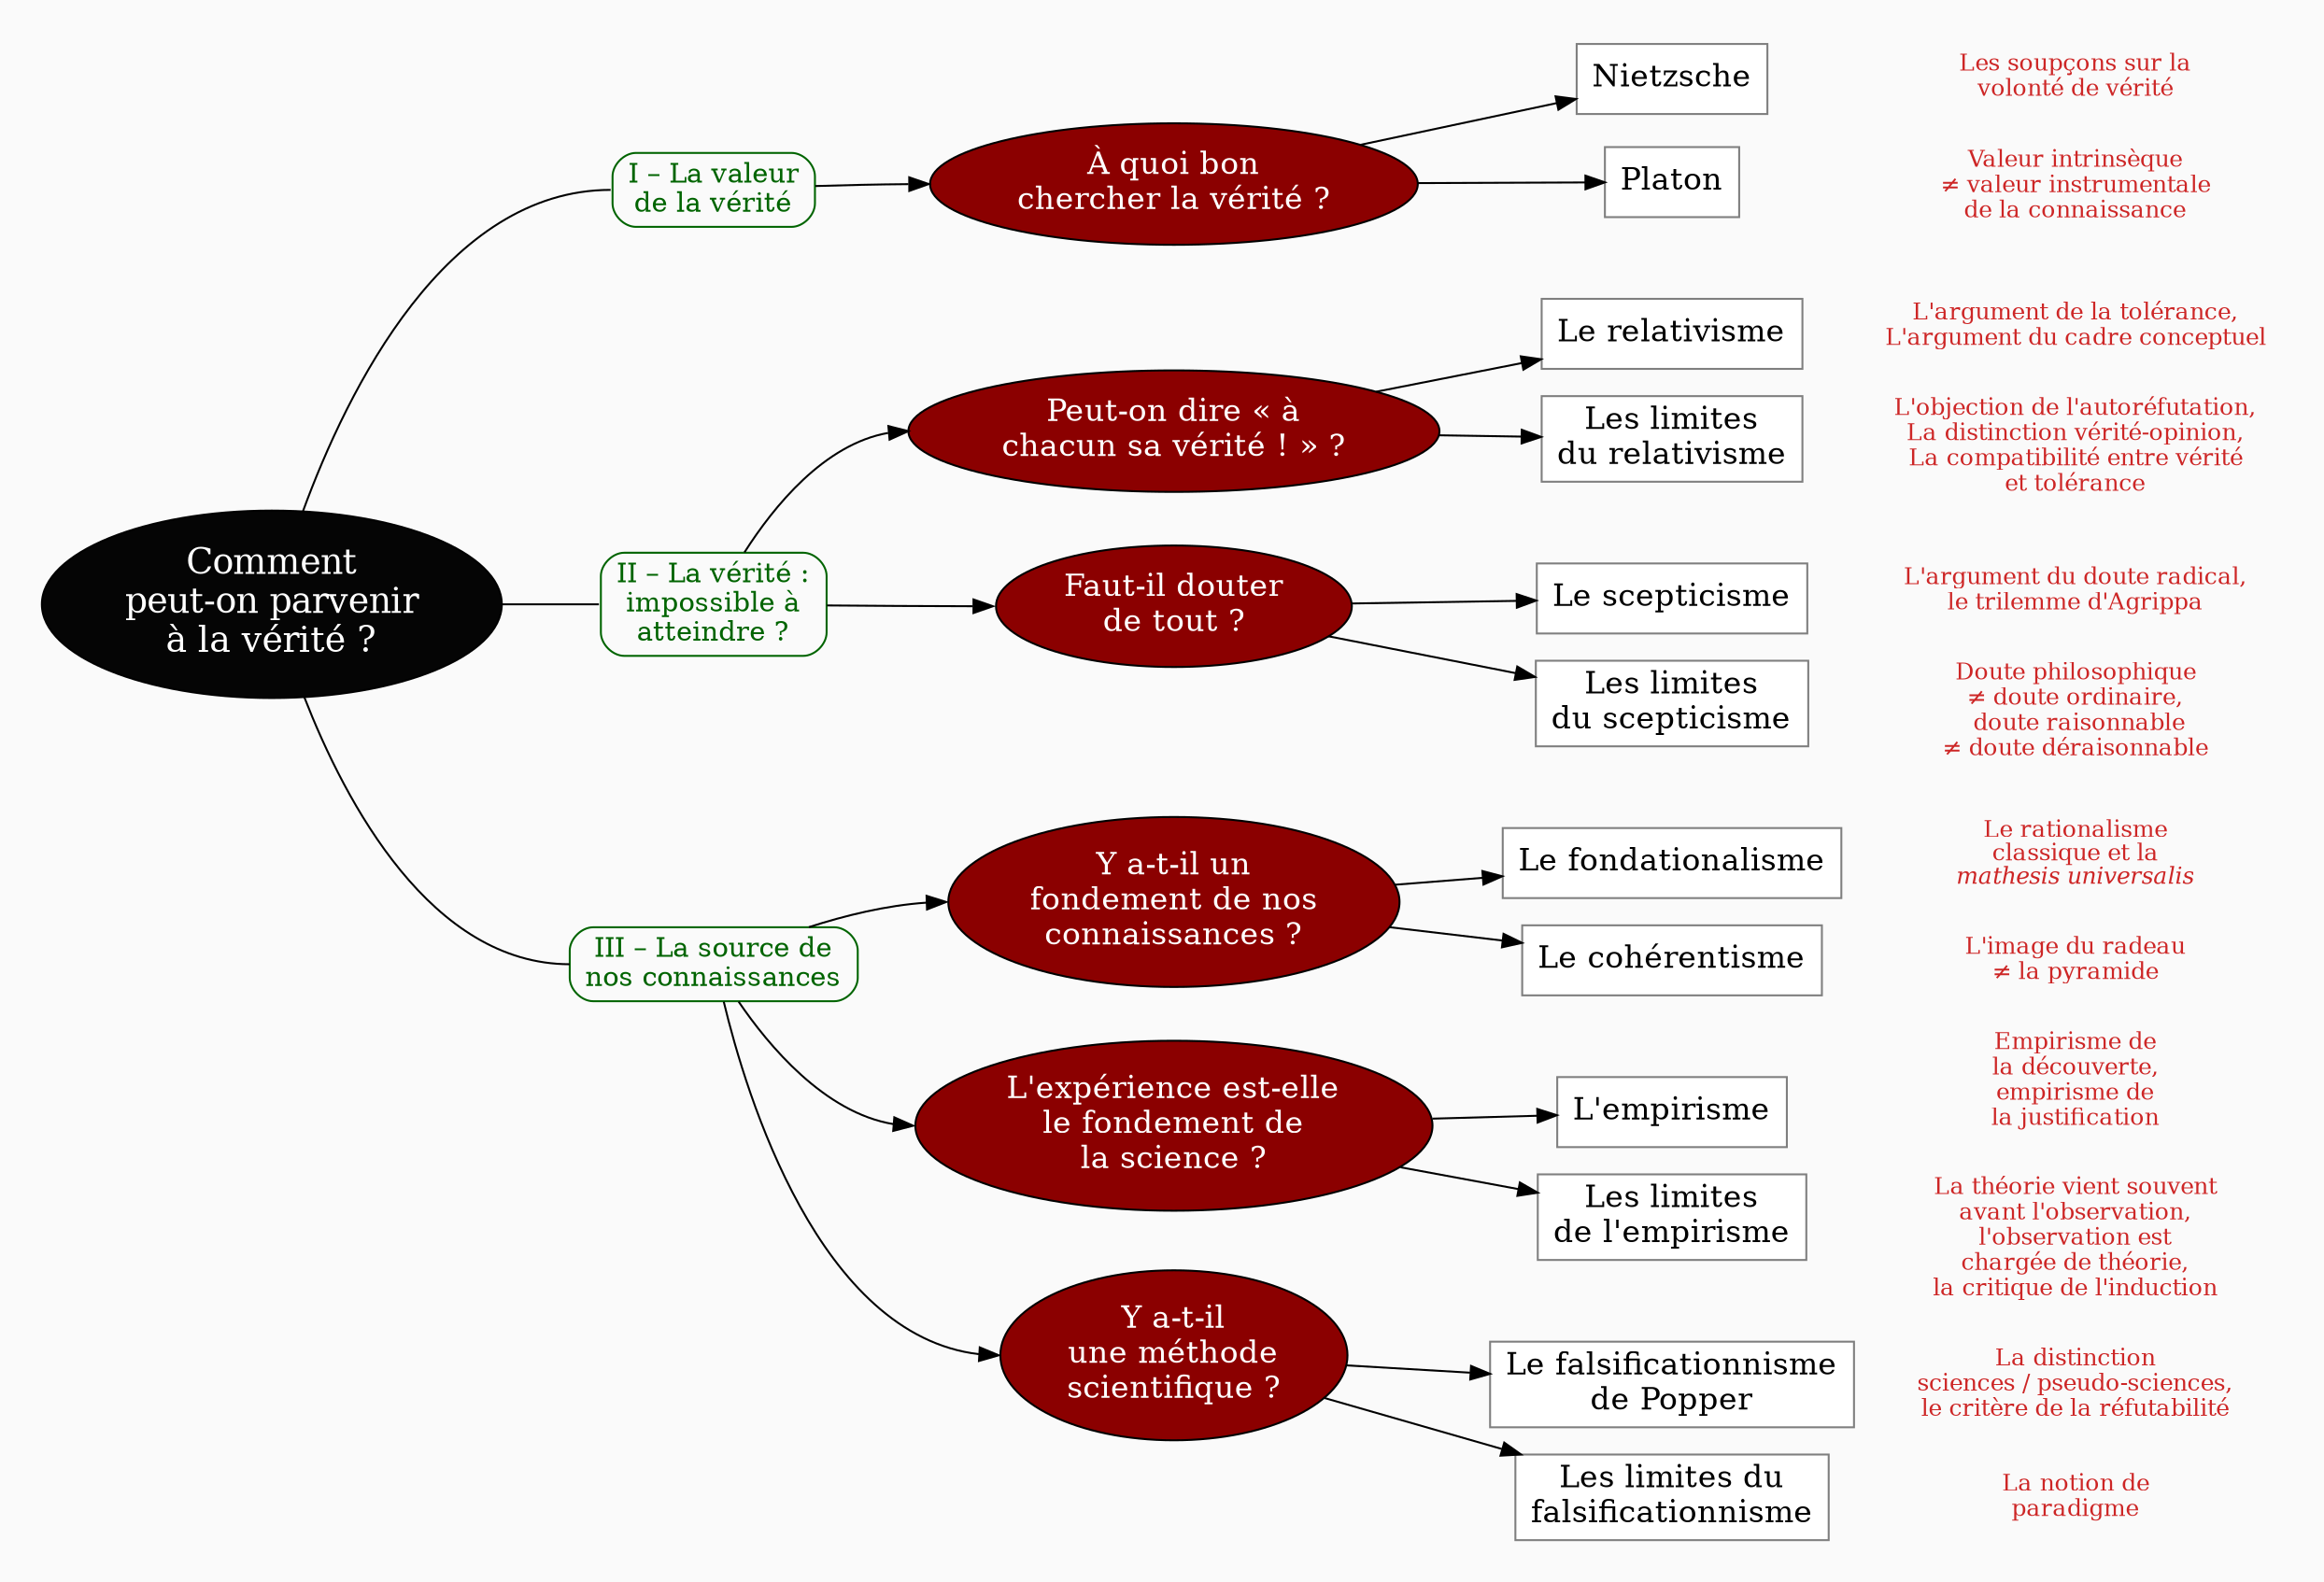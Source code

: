 digraph G {
// Template : diagram
// Usage : 
rankdir=LR
splines=true
//splines=curved
bgcolor=grey98
pad=0.3
style=filled
edge[minlen=3]
node[style=filled, fontcolor=white]
ranksep=0.1
nodesep=0.2

// NIVEAU 1
node[fillcolor=grey2, fontsize=18]
a1[label="Comment
peut-on parvenir
à la vérité ?"]

// NIVEAU 2
node[fontsize=14, shape=rect, fillcolor=grey98, fontcolor=darkgreen, color=darkgreen, style="filled, rounded"]
a1->p1[headport=w, arrowhead=none,minlen=4]
a1->p2[headport=w, arrowhead=none]
a1->p3[headport=w, arrowhead=none]

p1[label="I – La valeur
de la vérité"]
p2[label="II – La vérité :
impossible à
atteindre ?"]
p3[label="III – La source de
nos connaissances"]

{rank=same;p1->p2[style=invis, minlen=12]}
{rank=same;p1->p2[style=invis, minlen=12]}
{rank=same;p2->p3[style=invis, minlen=10]}



node[fontcolor=black, fontsize=16]
// NIVEAU 3 (sans intermédiaire)
node [shape=box, fillcolor=white, color=grey50]
// c1[label=""]



// INTERMÉDIAIRE AVANT NIVEAU 3
node[fillcolor=red4, shape=oval, fontcolor=white, color=black, style="filled"]
// [arrowhead=none]
// bc1[label=""]
p1->b1[headport=w]
p2->b2[headport=w]
p2->b3[headport=w]
p3->b4[headport=w]
p3->b5[headport=w]
p3->b6[headport=w]
b1[label="À quoi bon
chercher la vérité ?"]    
b2[label="Peut-on dire « à
chacun sa vérité ! » ?"]
b3[label="Faut-il douter
de tout ?"]
b4[label="Y a-t-il un
fondement de nos
connaissances ?"]
b5[label="L'expérience est-elle
le fondement de
la science ?"]
b6[label="Y a-t-il
une méthode
scientifique ?"]


{rank=same;b1->b2[style=invis, minlen=3]}
{rank=same;b2->b3[style=invis, minlen=2]}
{rank=same;b3->b4[style=invis, minlen=2]}
{rank=same;b4->b5->b6[style=invis, minlen=2]}

// NIVEAU 3 (avec intermédiaire)
node[fillcolor=white, shape=box, color=grey50, fontcolor=black]
// c1[label=""]
b1->{c1,c2}
c1[label="Nietzsche"]
c2[label="Platon"]

b2->{c3,c4}
c3[label="Le relativisme"]
c4[label="Les limites
du relativisme"]

b3->{c5,c6}
c5[label="Le scepticisme"]
c6[label="Les limites
du scepticisme"]

b4->{c7,c8}
c7[label="Le fondationalisme"]
c8[label="Le cohérentisme"]

b5->{c9,c10}
c9[label="L'empirisme"]
c10[label="Les limites
de l'empirisme"]

b6->{c11,c12}
c11[label="Le falsificationnisme
de Popper"]
c12[label="Les limites du
falsificationnisme"]


{rank=same;c2->c3[style=invis, minlen=3]}
{rank=same;c4->c5[style=invis, minlen=3]}
{rank=same;c6->c7[style=invis, minlen=3]}
{rank=same;c8->c9[style=invis, minlen=3]}
{rank=same;c10->c11[style=invis, minlen=3]}

// NIVEAU 4
node[style="filled,rounded", fillcolor=white, shape=box, color=grey50]
// d1[label=""]


// ÉTIQUETTES EN ROUGE
node[shape=plaintext, fontcolor=firebrick3, fillcolor=grey98, fontsize=12]
// e1[label=< <B>= Titre</B><BR /><BR />Contenu<BR /> >]
// e1[label=""]
// ->e1[minlen=1, style=invis]

e1[label="Les soupçons sur la
volonté de vérité"]
e2[label="Valeur intrinsèque
≠ valeur instrumentale
de la connaissance"]
e3[label="L'argument de la tolérance,
L'argument du cadre conceptuel"]
e4[label="L'objection de l'autoréfutation,
La distinction vérité-opinion,
La compatibilité entre vérité
et tolérance"]
e5[label="L'argument du doute radical,
le trilemme d'Agrippa"]
e6[label="Doute philosophique
≠ doute ordinaire,
 doute raisonnable
≠ doute déraisonnable"]
e7[label=<Le rationalisme<br/>
classique et la<br/>
<i>mathesis universalis</i>>]
e8[label="L'image du radeau
≠ la pyramide"]
e9[label="Empirisme de
la découverte,
empirisme de
la justification"]
e10[label="La théorie vient souvent
avant l'observation,
l'observation est
chargée de théorie,
la critique de l'induction"]
e11[label="La distinction
sciences / pseudo-sciences,
le critère de la réfutabilité"]
e12[label="La notion de
paradigme"]

c1->e1[minlen=1, style=invis]
c2->e2[minlen=1, style=invis]
c3->e3[minlen=1, style=invis]
c4->e4[minlen=1, style=invis]
c5->e5[minlen=1, style=invis]
c6->e6[minlen=1, style=invis]
c7->e7[minlen=1, style=invis]
c8->e8[minlen=1, style=invis]
c9->e9[minlen=1, style=invis]
c10->e10[minlen=1, style=invis]
c11->e11[minlen=1, style=invis]
c12->e12[minlen=1, style=invis]


// REMARQUES EN BLEU
node[color=blue, shape=box, margin=0.07, fontcolor=black, fontsize=12, style="dashed", penwidth=0.6]
edge[color=blue, arrowhead="none", xlabel="", style="dashed", penwidth=0.6]
// r1[label=""]
// {rank=same;->r1}
// {rank=same;r1->[dir=back]}

}
